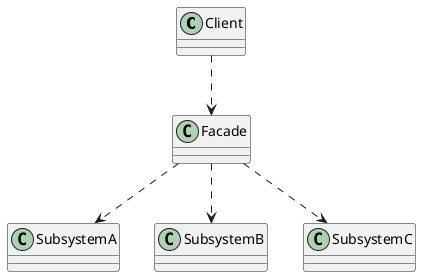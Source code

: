 @startuml

Client ..> Facade

Facade ..> SubsystemA
Facade ..> SubsystemB
Facade ..> SubsystemC

@enduml